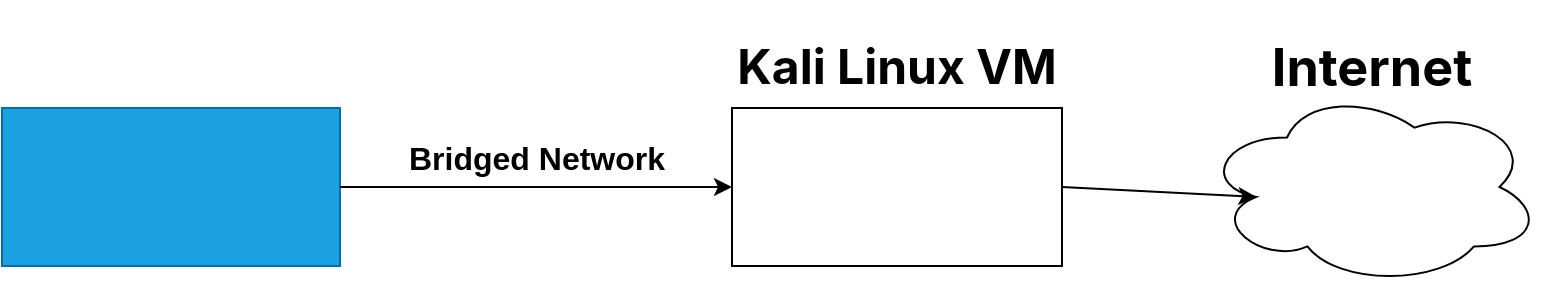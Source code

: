 <mxfile version="27.1.5">
  <diagram name="Page-1" id="4GhxJ3x2ZIjGT0eRnkmw">
    <mxGraphModel dx="1643" dy="465" grid="1" gridSize="10" guides="1" tooltips="1" connect="1" arrows="1" fold="1" page="1" pageScale="1" pageWidth="850" pageHeight="1100" math="0" shadow="0">
      <root>
        <mxCell id="0" />
        <mxCell id="1" parent="0" />
        <mxCell id="4wWfT5hUCqmGtjvVYbAb-1" value="&lt;h1&gt;&lt;span style=&quot;font-family: quote-cjk-patch, Inter, system-ui, -apple-system, BlinkMacSystemFont, &amp;quot;Segoe UI&amp;quot;, Roboto, &amp;quot;Noto Sans&amp;quot;, Ubuntu, Cantarell, &amp;quot;Helvetica Neue&amp;quot;, Oxygen, &amp;quot;Open Sans&amp;quot;, sans-serif; text-align: left;&quot;&gt;Host Machine&lt;/span&gt;&lt;/h1&gt;" style="rounded=0;whiteSpace=wrap;html=1;spacingTop=-120;labelBackgroundColor=none;fontColor=light-dark(#FFFFFF,#FFFFFF);fontSize=12;fillColor=light-dark(#1BA1E2,#000033);strokeColor=#006EAF;" vertex="1" parent="1">
          <mxGeometry x="-60" y="111" width="169" height="79" as="geometry" />
        </mxCell>
        <mxCell id="4wWfT5hUCqmGtjvVYbAb-2" value="&lt;h1&gt;&lt;span style=&quot;font-family: quote-cjk-patch, Inter, system-ui, -apple-system, BlinkMacSystemFont, &amp;quot;Segoe UI&amp;quot;, Roboto, &amp;quot;Noto Sans&amp;quot;, Ubuntu, Cantarell, &amp;quot;Helvetica Neue&amp;quot;, Oxygen, &amp;quot;Open Sans&amp;quot;, sans-serif; text-align: left;&quot;&gt;Kali Linux VM&lt;/span&gt;&lt;/h1&gt;" style="rounded=0;whiteSpace=wrap;html=1;spacingTop=-120;labelBackgroundColor=none;labelBorderColor=none;fontColor=light-dark(#000000,#FFFFFF);fontSize=12;fillColor=light-dark(#FFFFFF,#000000);" vertex="1" parent="1">
          <mxGeometry x="305" y="111" width="165" height="79" as="geometry" />
        </mxCell>
        <mxCell id="4wWfT5hUCqmGtjvVYbAb-3" value="&lt;h1&gt;&lt;span style=&quot;font-family: quote-cjk-patch, Inter, system-ui, -apple-system, BlinkMacSystemFont, &amp;quot;Segoe UI&amp;quot;, Roboto, &amp;quot;Noto Sans&amp;quot;, Ubuntu, Cantarell, &amp;quot;Helvetica Neue&amp;quot;, Oxygen, &amp;quot;Open Sans&amp;quot;, sans-serif; text-align: left;&quot;&gt;Internet&lt;/span&gt;&lt;/h1&gt;" style="ellipse;shape=cloud;whiteSpace=wrap;html=1;spacingTop=-120;labelBackgroundColor=none;fontColor=light-dark(#000000,#FFFFFF);fontSize=13;fillColor=light-dark(#FFFFFF,#808080);" vertex="1" parent="1">
          <mxGeometry x="540" y="101" width="170" height="99" as="geometry" />
        </mxCell>
        <mxCell id="4wWfT5hUCqmGtjvVYbAb-9" value="&lt;b&gt;Bridged Network&lt;/b&gt;" style="endArrow=classic;rounded=0;exitX=1;exitY=0.5;exitDx=0;exitDy=0;labelBackgroundColor=none;fontColor=light-dark(#000000,#FFFFFF);spacingTop=-30;fontSize=16;html=1;" edge="1" parent="1" source="4wWfT5hUCqmGtjvVYbAb-1" target="4wWfT5hUCqmGtjvVYbAb-2">
          <mxGeometry relative="1" as="geometry">
            <mxPoint x="380" y="310" as="sourcePoint" />
            <mxPoint x="480" y="310" as="targetPoint" />
          </mxGeometry>
        </mxCell>
        <mxCell id="4wWfT5hUCqmGtjvVYbAb-14" value="" style="endArrow=classic;html=1;rounded=0;entryX=0.16;entryY=0.55;entryDx=0;entryDy=0;entryPerimeter=0;exitX=1;exitY=0.5;exitDx=0;exitDy=0;" edge="1" parent="1" source="4wWfT5hUCqmGtjvVYbAb-2" target="4wWfT5hUCqmGtjvVYbAb-3">
          <mxGeometry width="50" height="50" relative="1" as="geometry">
            <mxPoint x="260" y="240" as="sourcePoint" />
            <mxPoint x="310" y="190" as="targetPoint" />
          </mxGeometry>
        </mxCell>
      </root>
    </mxGraphModel>
  </diagram>
</mxfile>
